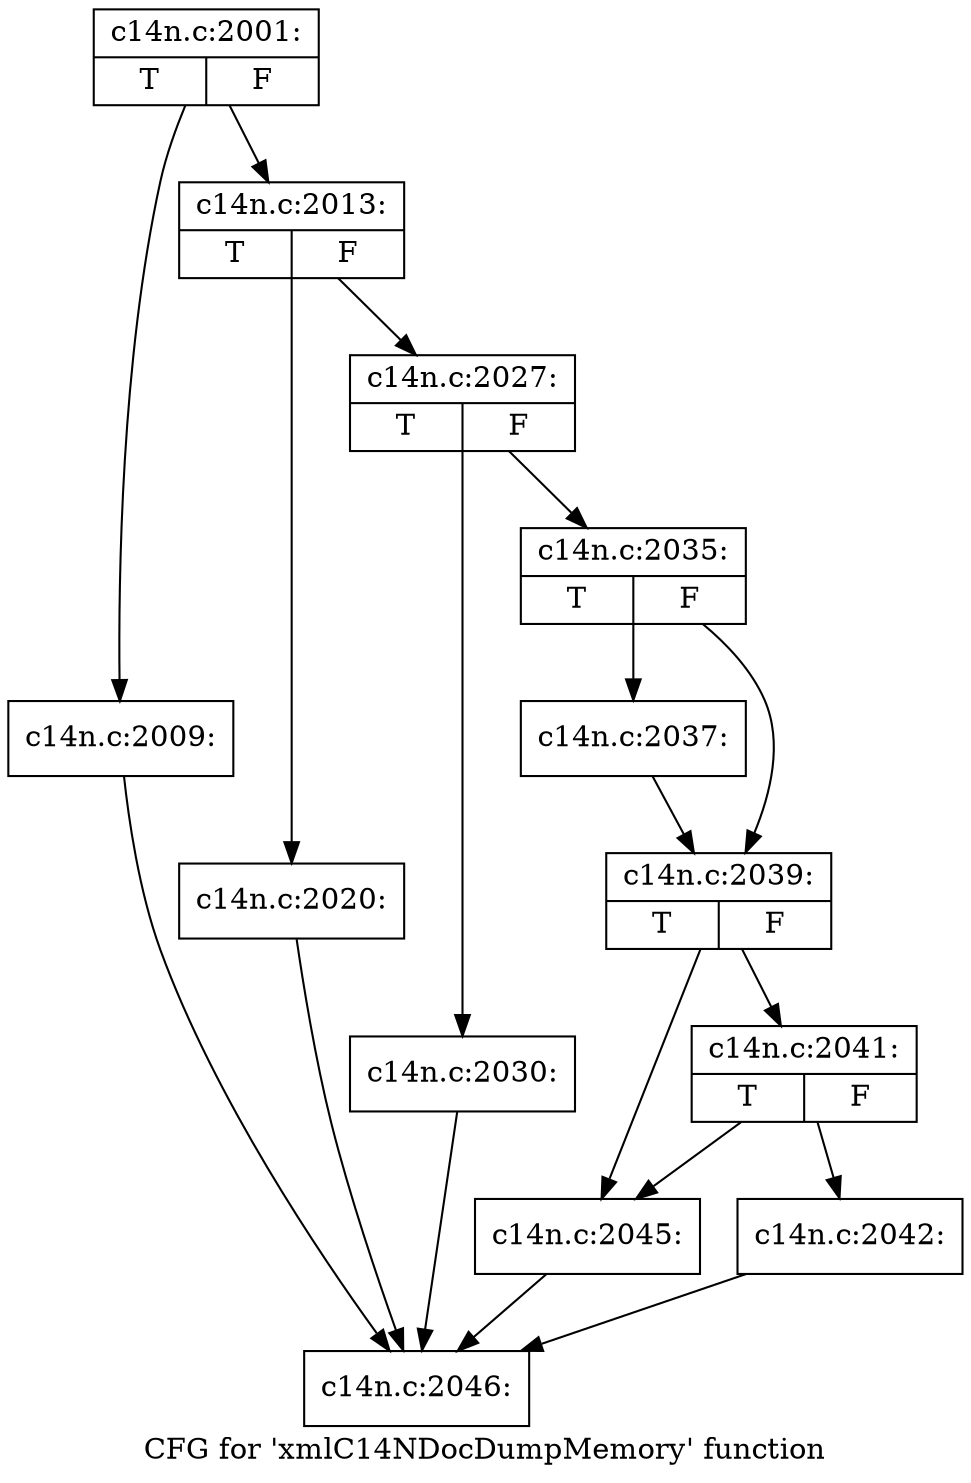 digraph "CFG for 'xmlC14NDocDumpMemory' function" {
	label="CFG for 'xmlC14NDocDumpMemory' function";

	Node0x55fe83b93cb0 [shape=record,label="{c14n.c:2001:|{<s0>T|<s1>F}}"];
	Node0x55fe83b93cb0 -> Node0x55fe83b9bd80;
	Node0x55fe83b93cb0 -> Node0x55fe83b9bdd0;
	Node0x55fe83b9bd80 [shape=record,label="{c14n.c:2009:}"];
	Node0x55fe83b9bd80 -> Node0x55fe83b96810;
	Node0x55fe83b9bdd0 [shape=record,label="{c14n.c:2013:|{<s0>T|<s1>F}}"];
	Node0x55fe83b9bdd0 -> Node0x55fe83b701d0;
	Node0x55fe83b9bdd0 -> Node0x55fe83b9e610;
	Node0x55fe83b701d0 [shape=record,label="{c14n.c:2020:}"];
	Node0x55fe83b701d0 -> Node0x55fe83b96810;
	Node0x55fe83b9e610 [shape=record,label="{c14n.c:2027:|{<s0>T|<s1>F}}"];
	Node0x55fe83b9e610 -> Node0x55fe83b9f2b0;
	Node0x55fe83b9e610 -> Node0x55fe83b9f300;
	Node0x55fe83b9f2b0 [shape=record,label="{c14n.c:2030:}"];
	Node0x55fe83b9f2b0 -> Node0x55fe83b96810;
	Node0x55fe83b9f300 [shape=record,label="{c14n.c:2035:|{<s0>T|<s1>F}}"];
	Node0x55fe83b9f300 -> Node0x55fe83ba1e00;
	Node0x55fe83b9f300 -> Node0x55fe83ba1e50;
	Node0x55fe83ba1e00 [shape=record,label="{c14n.c:2037:}"];
	Node0x55fe83ba1e00 -> Node0x55fe83ba1e50;
	Node0x55fe83ba1e50 [shape=record,label="{c14n.c:2039:|{<s0>T|<s1>F}}"];
	Node0x55fe83ba1e50 -> Node0x55fe83ba2b80;
	Node0x55fe83ba1e50 -> Node0x55fe83ba2b30;
	Node0x55fe83ba2b80 [shape=record,label="{c14n.c:2041:|{<s0>T|<s1>F}}"];
	Node0x55fe83ba2b80 -> Node0x55fe83ba2ae0;
	Node0x55fe83ba2b80 -> Node0x55fe83ba2b30;
	Node0x55fe83ba2ae0 [shape=record,label="{c14n.c:2042:}"];
	Node0x55fe83ba2ae0 -> Node0x55fe83b96810;
	Node0x55fe83ba2b30 [shape=record,label="{c14n.c:2045:}"];
	Node0x55fe83ba2b30 -> Node0x55fe83b96810;
	Node0x55fe83b96810 [shape=record,label="{c14n.c:2046:}"];
}

